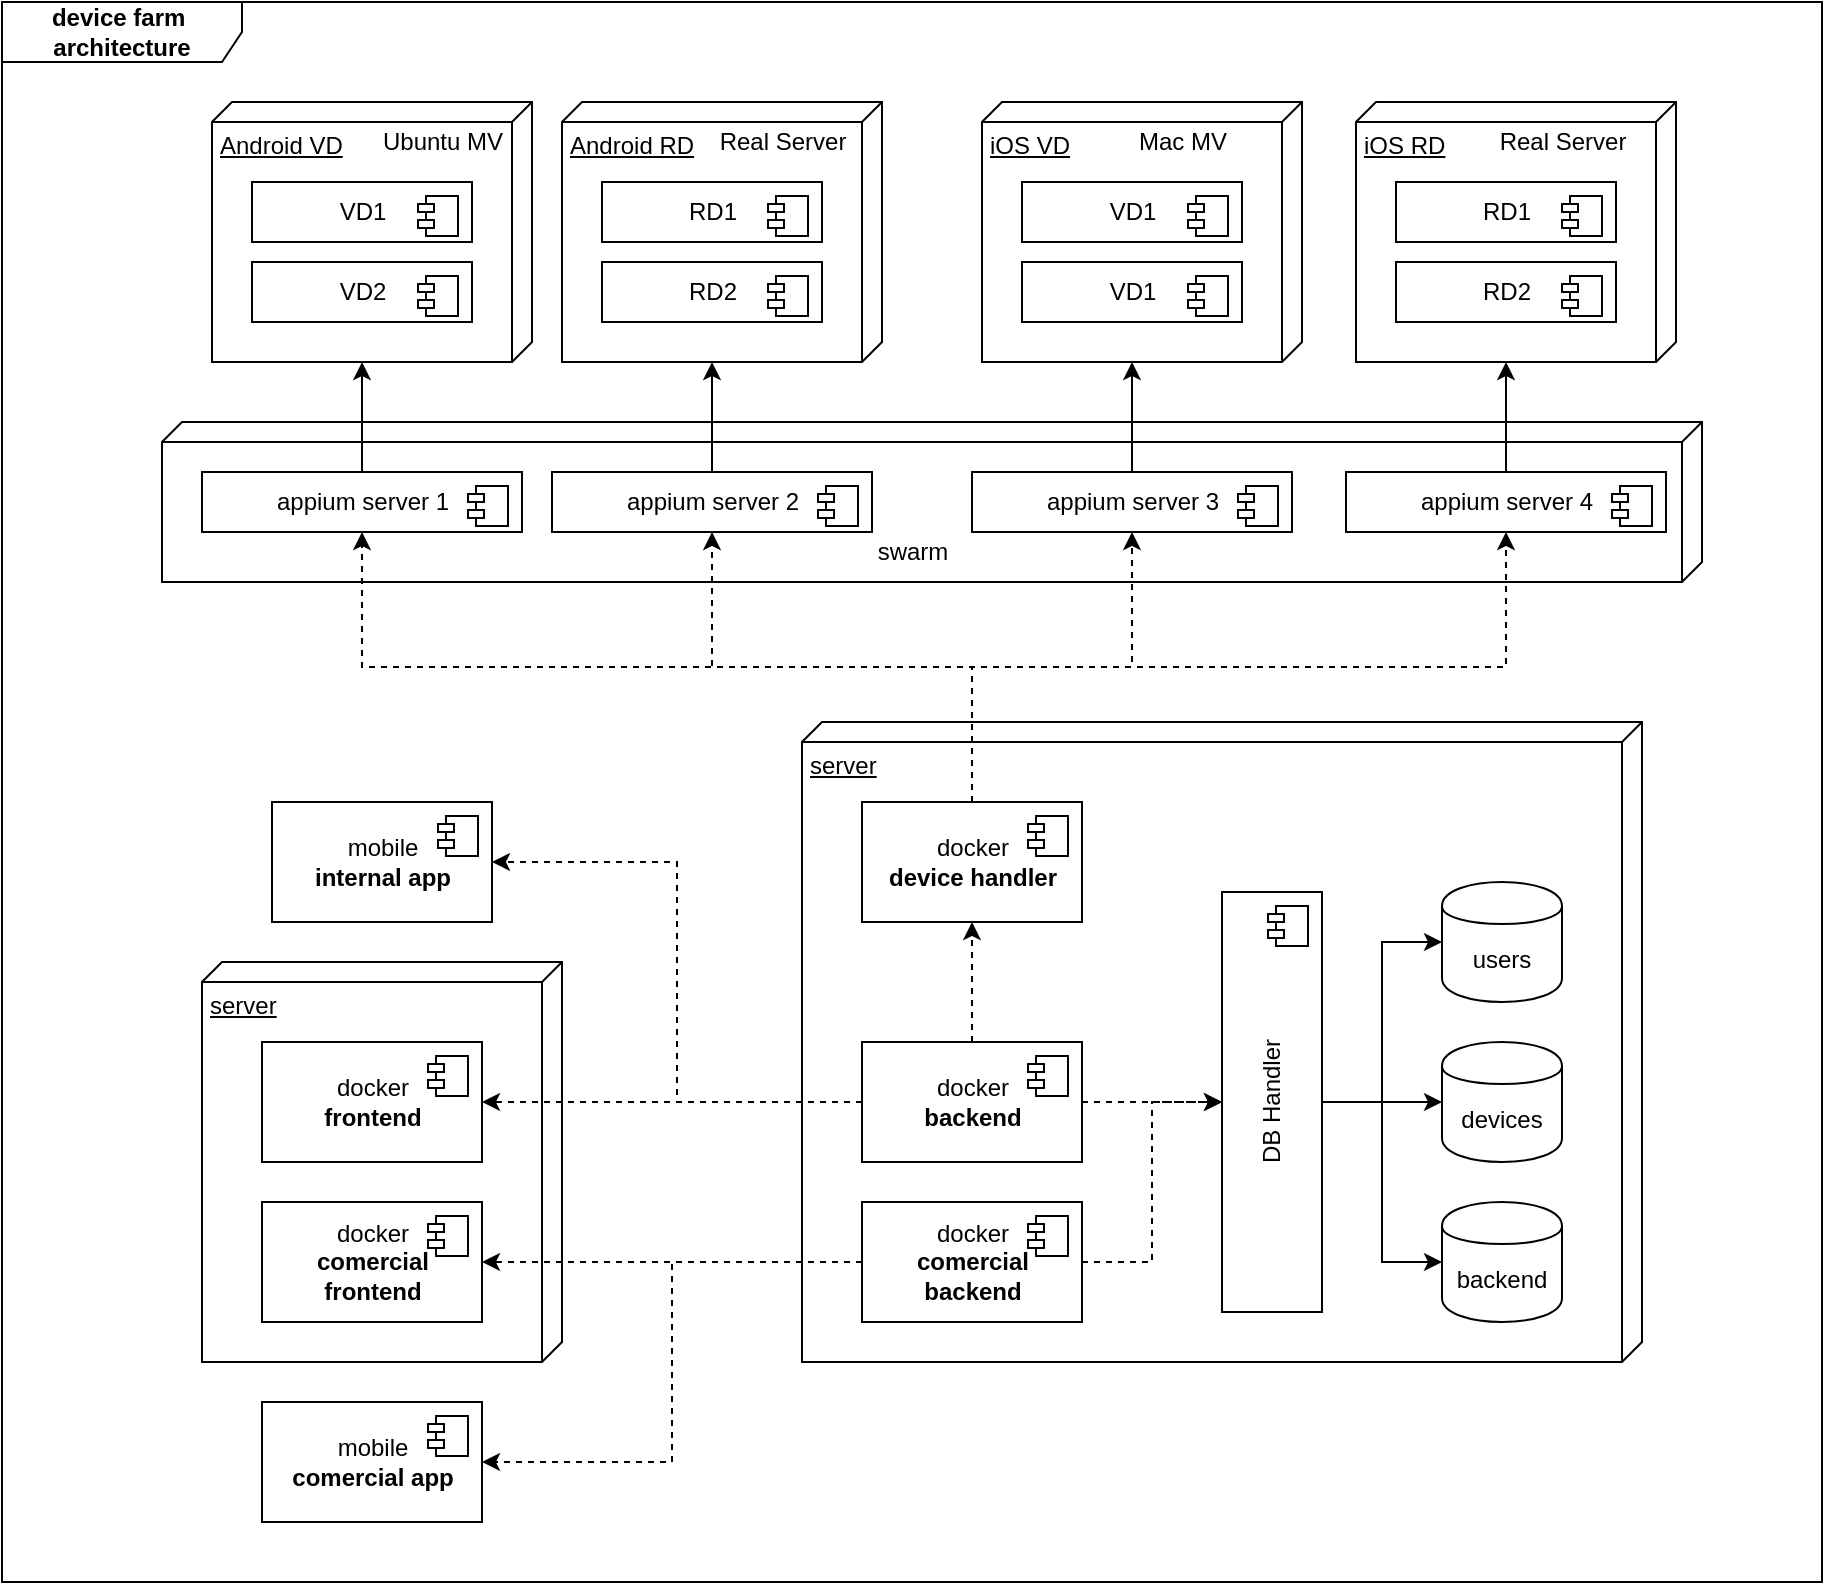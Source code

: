 <mxfile version="12.4.2" type="device" pages="1"><diagram id="OIqNsHX1SlUdjTJpq4lq" name="Page-1"><mxGraphModel dx="1357" dy="2029" grid="1" gridSize="10" guides="1" tooltips="1" connect="1" arrows="1" fold="1" page="1" pageScale="1" pageWidth="827" pageHeight="1169" math="0" shadow="0"><root><mxCell id="0"/><mxCell id="1" parent="0"/><mxCell id="rerrzH6YfRB1fIW9fCWe-100" value="&lt;b&gt;device farm&amp;nbsp;&lt;br&gt;architecture&lt;/b&gt;" style="shape=umlFrame;whiteSpace=wrap;html=1;width=120;height=30;" vertex="1" parent="1"><mxGeometry x="150" y="-180" width="910" height="790" as="geometry"/></mxCell><mxCell id="rerrzH6YfRB1fIW9fCWe-65" value="" style="verticalAlign=top;align=left;spacingTop=8;spacingLeft=2;spacingRight=12;shape=cube;size=10;direction=south;fontStyle=4;html=1;" vertex="1" parent="1"><mxGeometry x="230" y="30" width="770" height="80" as="geometry"/></mxCell><mxCell id="rerrzH6YfRB1fIW9fCWe-3" value="server" style="verticalAlign=top;align=left;spacingTop=8;spacingLeft=2;spacingRight=12;shape=cube;size=10;direction=south;fontStyle=4;html=1;" vertex="1" parent="1"><mxGeometry x="250" y="300" width="180" height="200" as="geometry"/></mxCell><mxCell id="rerrzH6YfRB1fIW9fCWe-6" value="server" style="verticalAlign=top;align=left;spacingTop=8;spacingLeft=2;spacingRight=12;shape=cube;size=10;direction=south;fontStyle=4;html=1;" vertex="1" parent="1"><mxGeometry x="550" y="180" width="420" height="320" as="geometry"/></mxCell><mxCell id="rerrzH6YfRB1fIW9fCWe-15" value="docker&lt;br&gt;&lt;b&gt;frontend&lt;/b&gt;" style="html=1;" vertex="1" parent="1"><mxGeometry x="280" y="340" width="110" height="60" as="geometry"/></mxCell><mxCell id="rerrzH6YfRB1fIW9fCWe-16" value="" style="shape=component;jettyWidth=8;jettyHeight=4;" vertex="1" parent="rerrzH6YfRB1fIW9fCWe-15"><mxGeometry x="1" width="20" height="20" relative="1" as="geometry"><mxPoint x="-27" y="7" as="offset"/></mxGeometry></mxCell><mxCell id="rerrzH6YfRB1fIW9fCWe-21" style="edgeStyle=orthogonalEdgeStyle;rounded=0;orthogonalLoop=1;jettySize=auto;html=1;exitX=0;exitY=0.5;exitDx=0;exitDy=0;entryX=1;entryY=0.5;entryDx=0;entryDy=0;dashed=1;" edge="1" parent="1" source="rerrzH6YfRB1fIW9fCWe-17" target="rerrzH6YfRB1fIW9fCWe-15"><mxGeometry relative="1" as="geometry"/></mxCell><mxCell id="rerrzH6YfRB1fIW9fCWe-22" style="edgeStyle=orthogonalEdgeStyle;rounded=0;orthogonalLoop=1;jettySize=auto;html=1;exitX=0.5;exitY=0;exitDx=0;exitDy=0;entryX=0.5;entryY=1;entryDx=0;entryDy=0;dashed=1;" edge="1" parent="1" source="rerrzH6YfRB1fIW9fCWe-17" target="rerrzH6YfRB1fIW9fCWe-19"><mxGeometry relative="1" as="geometry"/></mxCell><mxCell id="rerrzH6YfRB1fIW9fCWe-76" style="edgeStyle=orthogonalEdgeStyle;rounded=0;orthogonalLoop=1;jettySize=auto;html=1;exitX=1;exitY=0.5;exitDx=0;exitDy=0;entryX=0;entryY=0.5;entryDx=0;entryDy=0;dashed=1;" edge="1" parent="1" source="rerrzH6YfRB1fIW9fCWe-17" target="rerrzH6YfRB1fIW9fCWe-74"><mxGeometry relative="1" as="geometry"/></mxCell><mxCell id="rerrzH6YfRB1fIW9fCWe-17" value="docker&lt;br&gt;&lt;b&gt;backend&lt;/b&gt;" style="html=1;" vertex="1" parent="1"><mxGeometry x="580" y="340" width="110" height="60" as="geometry"/></mxCell><mxCell id="rerrzH6YfRB1fIW9fCWe-18" value="" style="shape=component;jettyWidth=8;jettyHeight=4;" vertex="1" parent="rerrzH6YfRB1fIW9fCWe-17"><mxGeometry x="1" width="20" height="20" relative="1" as="geometry"><mxPoint x="-27" y="7" as="offset"/></mxGeometry></mxCell><mxCell id="rerrzH6YfRB1fIW9fCWe-89" style="edgeStyle=orthogonalEdgeStyle;rounded=0;orthogonalLoop=1;jettySize=auto;html=1;exitX=0.5;exitY=0;exitDx=0;exitDy=0;dashed=1;entryX=0.5;entryY=1;entryDx=0;entryDy=0;" edge="1" parent="1" source="rerrzH6YfRB1fIW9fCWe-19" target="rerrzH6YfRB1fIW9fCWe-47"><mxGeometry relative="1" as="geometry"><mxPoint x="610" y="130" as="targetPoint"/></mxGeometry></mxCell><mxCell id="rerrzH6YfRB1fIW9fCWe-90" style="edgeStyle=orthogonalEdgeStyle;rounded=0;orthogonalLoop=1;jettySize=auto;html=1;exitX=0.5;exitY=0;exitDx=0;exitDy=0;entryX=0.5;entryY=1;entryDx=0;entryDy=0;dashed=1;" edge="1" parent="1" source="rerrzH6YfRB1fIW9fCWe-19" target="rerrzH6YfRB1fIW9fCWe-49"><mxGeometry relative="1" as="geometry"/></mxCell><mxCell id="rerrzH6YfRB1fIW9fCWe-91" style="edgeStyle=orthogonalEdgeStyle;rounded=0;orthogonalLoop=1;jettySize=auto;html=1;exitX=0.5;exitY=0;exitDx=0;exitDy=0;entryX=0.5;entryY=1;entryDx=0;entryDy=0;dashed=1;" edge="1" parent="1" source="rerrzH6YfRB1fIW9fCWe-19" target="rerrzH6YfRB1fIW9fCWe-61"><mxGeometry relative="1" as="geometry"/></mxCell><mxCell id="rerrzH6YfRB1fIW9fCWe-92" style="edgeStyle=orthogonalEdgeStyle;rounded=0;orthogonalLoop=1;jettySize=auto;html=1;exitX=0.5;exitY=0;exitDx=0;exitDy=0;entryX=0.5;entryY=1;entryDx=0;entryDy=0;dashed=1;" edge="1" parent="1" source="rerrzH6YfRB1fIW9fCWe-19" target="rerrzH6YfRB1fIW9fCWe-63"><mxGeometry relative="1" as="geometry"/></mxCell><mxCell id="rerrzH6YfRB1fIW9fCWe-109" style="edgeStyle=orthogonalEdgeStyle;rounded=0;orthogonalLoop=1;jettySize=auto;html=1;exitX=0;exitY=0.5;exitDx=0;exitDy=0;entryX=1;entryY=0.5;entryDx=0;entryDy=0;dashed=1;" edge="1" parent="1" source="rerrzH6YfRB1fIW9fCWe-17" target="rerrzH6YfRB1fIW9fCWe-103"><mxGeometry relative="1" as="geometry"/></mxCell><mxCell id="rerrzH6YfRB1fIW9fCWe-19" value="docker&lt;br&gt;&lt;b&gt;device handler&lt;/b&gt;" style="html=1;" vertex="1" parent="1"><mxGeometry x="580" y="220" width="110" height="60" as="geometry"/></mxCell><mxCell id="rerrzH6YfRB1fIW9fCWe-20" value="" style="shape=component;jettyWidth=8;jettyHeight=4;" vertex="1" parent="rerrzH6YfRB1fIW9fCWe-19"><mxGeometry x="1" width="20" height="20" relative="1" as="geometry"><mxPoint x="-27" y="7" as="offset"/></mxGeometry></mxCell><mxCell id="rerrzH6YfRB1fIW9fCWe-30" value="Android VD" style="verticalAlign=top;align=left;spacingTop=8;spacingLeft=2;spacingRight=12;shape=cube;size=10;direction=south;fontStyle=4;html=1;" vertex="1" parent="1"><mxGeometry x="255" y="-130" width="160" height="130" as="geometry"/></mxCell><mxCell id="rerrzH6YfRB1fIW9fCWe-25" value="VD1" style="html=1;" vertex="1" parent="1"><mxGeometry x="275" y="-90" width="110" height="30" as="geometry"/></mxCell><mxCell id="rerrzH6YfRB1fIW9fCWe-26" value="" style="shape=component;jettyWidth=8;jettyHeight=4;" vertex="1" parent="rerrzH6YfRB1fIW9fCWe-25"><mxGeometry x="1" width="20" height="20" relative="1" as="geometry"><mxPoint x="-27" y="7" as="offset"/></mxGeometry></mxCell><mxCell id="rerrzH6YfRB1fIW9fCWe-28" value="VD2" style="html=1;" vertex="1" parent="1"><mxGeometry x="275" y="-50" width="110" height="30" as="geometry"/></mxCell><mxCell id="rerrzH6YfRB1fIW9fCWe-29" value="" style="shape=component;jettyWidth=8;jettyHeight=4;" vertex="1" parent="rerrzH6YfRB1fIW9fCWe-28"><mxGeometry x="1" width="20" height="20" relative="1" as="geometry"><mxPoint x="-27" y="7" as="offset"/></mxGeometry></mxCell><mxCell id="rerrzH6YfRB1fIW9fCWe-31" value="Android RD" style="verticalAlign=top;align=left;spacingTop=8;spacingLeft=2;spacingRight=12;shape=cube;size=10;direction=south;fontStyle=4;html=1;" vertex="1" parent="1"><mxGeometry x="430" y="-130" width="160" height="130" as="geometry"/></mxCell><mxCell id="rerrzH6YfRB1fIW9fCWe-32" value="RD1" style="html=1;" vertex="1" parent="1"><mxGeometry x="450" y="-90" width="110" height="30" as="geometry"/></mxCell><mxCell id="rerrzH6YfRB1fIW9fCWe-33" value="" style="shape=component;jettyWidth=8;jettyHeight=4;" vertex="1" parent="rerrzH6YfRB1fIW9fCWe-32"><mxGeometry x="1" width="20" height="20" relative="1" as="geometry"><mxPoint x="-27" y="7" as="offset"/></mxGeometry></mxCell><mxCell id="rerrzH6YfRB1fIW9fCWe-34" value="RD2" style="html=1;" vertex="1" parent="1"><mxGeometry x="450" y="-50" width="110" height="30" as="geometry"/></mxCell><mxCell id="rerrzH6YfRB1fIW9fCWe-35" value="" style="shape=component;jettyWidth=8;jettyHeight=4;" vertex="1" parent="rerrzH6YfRB1fIW9fCWe-34"><mxGeometry x="1" width="20" height="20" relative="1" as="geometry"><mxPoint x="-27" y="7" as="offset"/></mxGeometry></mxCell><mxCell id="rerrzH6YfRB1fIW9fCWe-93" style="edgeStyle=orthogonalEdgeStyle;rounded=0;orthogonalLoop=1;jettySize=auto;html=1;exitX=0.5;exitY=0;exitDx=0;exitDy=0;entryX=0;entryY=0;entryDx=130;entryDy=85;entryPerimeter=0;" edge="1" parent="1" source="rerrzH6YfRB1fIW9fCWe-47" target="rerrzH6YfRB1fIW9fCWe-30"><mxGeometry relative="1" as="geometry"/></mxCell><mxCell id="rerrzH6YfRB1fIW9fCWe-47" value="appium server 1" style="html=1;" vertex="1" parent="1"><mxGeometry x="250" y="55" width="160" height="30" as="geometry"/></mxCell><mxCell id="rerrzH6YfRB1fIW9fCWe-48" value="" style="shape=component;jettyWidth=8;jettyHeight=4;" vertex="1" parent="rerrzH6YfRB1fIW9fCWe-47"><mxGeometry x="1" width="20" height="20" relative="1" as="geometry"><mxPoint x="-27" y="7" as="offset"/></mxGeometry></mxCell><mxCell id="rerrzH6YfRB1fIW9fCWe-97" style="edgeStyle=orthogonalEdgeStyle;rounded=0;orthogonalLoop=1;jettySize=auto;html=1;exitX=0.5;exitY=0;exitDx=0;exitDy=0;entryX=0;entryY=0;entryDx=130;entryDy=85;entryPerimeter=0;" edge="1" parent="1" source="rerrzH6YfRB1fIW9fCWe-49" target="rerrzH6YfRB1fIW9fCWe-31"><mxGeometry relative="1" as="geometry"/></mxCell><mxCell id="rerrzH6YfRB1fIW9fCWe-49" value="appium server 2" style="html=1;" vertex="1" parent="1"><mxGeometry x="425" y="55" width="160" height="30" as="geometry"/></mxCell><mxCell id="rerrzH6YfRB1fIW9fCWe-50" value="" style="shape=component;jettyWidth=8;jettyHeight=4;" vertex="1" parent="rerrzH6YfRB1fIW9fCWe-49"><mxGeometry x="1" width="20" height="20" relative="1" as="geometry"><mxPoint x="-27" y="7" as="offset"/></mxGeometry></mxCell><mxCell id="rerrzH6YfRB1fIW9fCWe-51" value="iOS VD" style="verticalAlign=top;align=left;spacingTop=8;spacingLeft=2;spacingRight=12;shape=cube;size=10;direction=south;fontStyle=4;html=1;" vertex="1" parent="1"><mxGeometry x="640" y="-130" width="160" height="130" as="geometry"/></mxCell><mxCell id="rerrzH6YfRB1fIW9fCWe-52" value="VD1" style="html=1;" vertex="1" parent="1"><mxGeometry x="660" y="-90" width="110" height="30" as="geometry"/></mxCell><mxCell id="rerrzH6YfRB1fIW9fCWe-53" value="" style="shape=component;jettyWidth=8;jettyHeight=4;" vertex="1" parent="rerrzH6YfRB1fIW9fCWe-52"><mxGeometry x="1" width="20" height="20" relative="1" as="geometry"><mxPoint x="-27" y="7" as="offset"/></mxGeometry></mxCell><mxCell id="rerrzH6YfRB1fIW9fCWe-54" value="VD1" style="html=1;" vertex="1" parent="1"><mxGeometry x="660" y="-50" width="110" height="30" as="geometry"/></mxCell><mxCell id="rerrzH6YfRB1fIW9fCWe-55" value="" style="shape=component;jettyWidth=8;jettyHeight=4;" vertex="1" parent="rerrzH6YfRB1fIW9fCWe-54"><mxGeometry x="1" width="20" height="20" relative="1" as="geometry"><mxPoint x="-27" y="7" as="offset"/></mxGeometry></mxCell><mxCell id="rerrzH6YfRB1fIW9fCWe-56" value="iOS RD" style="verticalAlign=top;align=left;spacingTop=8;spacingLeft=2;spacingRight=12;shape=cube;size=10;direction=south;fontStyle=4;html=1;" vertex="1" parent="1"><mxGeometry x="827" y="-130" width="160" height="130" as="geometry"/></mxCell><mxCell id="rerrzH6YfRB1fIW9fCWe-57" value="RD1" style="html=1;" vertex="1" parent="1"><mxGeometry x="847" y="-90" width="110" height="30" as="geometry"/></mxCell><mxCell id="rerrzH6YfRB1fIW9fCWe-58" value="" style="shape=component;jettyWidth=8;jettyHeight=4;" vertex="1" parent="rerrzH6YfRB1fIW9fCWe-57"><mxGeometry x="1" width="20" height="20" relative="1" as="geometry"><mxPoint x="-27" y="7" as="offset"/></mxGeometry></mxCell><mxCell id="rerrzH6YfRB1fIW9fCWe-59" value="RD2" style="html=1;" vertex="1" parent="1"><mxGeometry x="847" y="-50" width="110" height="30" as="geometry"/></mxCell><mxCell id="rerrzH6YfRB1fIW9fCWe-60" value="" style="shape=component;jettyWidth=8;jettyHeight=4;" vertex="1" parent="rerrzH6YfRB1fIW9fCWe-59"><mxGeometry x="1" width="20" height="20" relative="1" as="geometry"><mxPoint x="-27" y="7" as="offset"/></mxGeometry></mxCell><mxCell id="rerrzH6YfRB1fIW9fCWe-95" style="edgeStyle=orthogonalEdgeStyle;rounded=0;orthogonalLoop=1;jettySize=auto;html=1;exitX=0.5;exitY=0;exitDx=0;exitDy=0;entryX=0;entryY=0;entryDx=130;entryDy=85;entryPerimeter=0;" edge="1" parent="1" source="rerrzH6YfRB1fIW9fCWe-61" target="rerrzH6YfRB1fIW9fCWe-51"><mxGeometry relative="1" as="geometry"/></mxCell><mxCell id="rerrzH6YfRB1fIW9fCWe-61" value="appium server 3" style="html=1;" vertex="1" parent="1"><mxGeometry x="635" y="55" width="160" height="30" as="geometry"/></mxCell><mxCell id="rerrzH6YfRB1fIW9fCWe-62" value="" style="shape=component;jettyWidth=8;jettyHeight=4;" vertex="1" parent="rerrzH6YfRB1fIW9fCWe-61"><mxGeometry x="1" width="20" height="20" relative="1" as="geometry"><mxPoint x="-27" y="7" as="offset"/></mxGeometry></mxCell><mxCell id="rerrzH6YfRB1fIW9fCWe-96" style="edgeStyle=orthogonalEdgeStyle;rounded=0;orthogonalLoop=1;jettySize=auto;html=1;exitX=0.5;exitY=0;exitDx=0;exitDy=0;entryX=0;entryY=0;entryDx=130;entryDy=85;entryPerimeter=0;" edge="1" parent="1" source="rerrzH6YfRB1fIW9fCWe-63" target="rerrzH6YfRB1fIW9fCWe-56"><mxGeometry relative="1" as="geometry"/></mxCell><mxCell id="rerrzH6YfRB1fIW9fCWe-63" value="appium server 4" style="html=1;" vertex="1" parent="1"><mxGeometry x="822" y="55" width="160" height="30" as="geometry"/></mxCell><mxCell id="rerrzH6YfRB1fIW9fCWe-64" value="" style="shape=component;jettyWidth=8;jettyHeight=4;" vertex="1" parent="rerrzH6YfRB1fIW9fCWe-63"><mxGeometry x="1" width="20" height="20" relative="1" as="geometry"><mxPoint x="-27" y="7" as="offset"/></mxGeometry></mxCell><mxCell id="rerrzH6YfRB1fIW9fCWe-23" value="devices" style="shape=cylinder;whiteSpace=wrap;html=1;boundedLbl=1;backgroundOutline=1;" vertex="1" parent="1"><mxGeometry x="870" y="340" width="60" height="60" as="geometry"/></mxCell><mxCell id="rerrzH6YfRB1fIW9fCWe-72" value="users" style="shape=cylinder;whiteSpace=wrap;html=1;boundedLbl=1;backgroundOutline=1;" vertex="1" parent="1"><mxGeometry x="870" y="260" width="60" height="60" as="geometry"/></mxCell><mxCell id="rerrzH6YfRB1fIW9fCWe-73" value="backend" style="shape=cylinder;whiteSpace=wrap;html=1;boundedLbl=1;backgroundOutline=1;" vertex="1" parent="1"><mxGeometry x="870" y="420" width="60" height="60" as="geometry"/></mxCell><mxCell id="rerrzH6YfRB1fIW9fCWe-77" style="edgeStyle=orthogonalEdgeStyle;rounded=0;orthogonalLoop=1;jettySize=auto;html=1;exitX=1;exitY=0.5;exitDx=0;exitDy=0;entryX=0;entryY=0.5;entryDx=0;entryDy=0;" edge="1" parent="1" source="rerrzH6YfRB1fIW9fCWe-74" target="rerrzH6YfRB1fIW9fCWe-72"><mxGeometry relative="1" as="geometry"/></mxCell><mxCell id="rerrzH6YfRB1fIW9fCWe-78" style="edgeStyle=orthogonalEdgeStyle;rounded=0;orthogonalLoop=1;jettySize=auto;html=1;exitX=1;exitY=0.5;exitDx=0;exitDy=0;entryX=0;entryY=0.5;entryDx=0;entryDy=0;" edge="1" parent="1" source="rerrzH6YfRB1fIW9fCWe-74" target="rerrzH6YfRB1fIW9fCWe-23"><mxGeometry relative="1" as="geometry"/></mxCell><mxCell id="rerrzH6YfRB1fIW9fCWe-79" style="edgeStyle=orthogonalEdgeStyle;rounded=0;orthogonalLoop=1;jettySize=auto;html=1;exitX=1;exitY=0.5;exitDx=0;exitDy=0;entryX=0;entryY=0.5;entryDx=0;entryDy=0;" edge="1" parent="1" source="rerrzH6YfRB1fIW9fCWe-74" target="rerrzH6YfRB1fIW9fCWe-73"><mxGeometry relative="1" as="geometry"/></mxCell><mxCell id="rerrzH6YfRB1fIW9fCWe-74" value="DB Handler" style="html=1;horizontal=0;" vertex="1" parent="1"><mxGeometry x="760" y="265" width="50" height="210" as="geometry"/></mxCell><mxCell id="rerrzH6YfRB1fIW9fCWe-75" value="" style="shape=component;jettyWidth=8;jettyHeight=4;" vertex="1" parent="rerrzH6YfRB1fIW9fCWe-74"><mxGeometry x="1" width="20" height="20" relative="1" as="geometry"><mxPoint x="-27" y="7" as="offset"/></mxGeometry></mxCell><mxCell id="rerrzH6YfRB1fIW9fCWe-80" value="docker&lt;br&gt;&lt;b&gt;comercial &lt;br&gt;frontend&lt;/b&gt;" style="html=1;" vertex="1" parent="1"><mxGeometry x="280" y="420" width="110" height="60" as="geometry"/></mxCell><mxCell id="rerrzH6YfRB1fIW9fCWe-81" value="" style="shape=component;jettyWidth=8;jettyHeight=4;" vertex="1" parent="rerrzH6YfRB1fIW9fCWe-80"><mxGeometry x="1" width="20" height="20" relative="1" as="geometry"><mxPoint x="-27" y="7" as="offset"/></mxGeometry></mxCell><mxCell id="rerrzH6YfRB1fIW9fCWe-86" style="edgeStyle=orthogonalEdgeStyle;rounded=0;orthogonalLoop=1;jettySize=auto;html=1;exitX=0;exitY=0.5;exitDx=0;exitDy=0;entryX=1;entryY=0.5;entryDx=0;entryDy=0;dashed=1;" edge="1" parent="1" source="rerrzH6YfRB1fIW9fCWe-82" target="rerrzH6YfRB1fIW9fCWe-80"><mxGeometry relative="1" as="geometry"/></mxCell><mxCell id="rerrzH6YfRB1fIW9fCWe-87" style="edgeStyle=orthogonalEdgeStyle;rounded=0;orthogonalLoop=1;jettySize=auto;html=1;exitX=1;exitY=0.5;exitDx=0;exitDy=0;entryX=0;entryY=0.5;entryDx=0;entryDy=0;dashed=1;" edge="1" parent="1" source="rerrzH6YfRB1fIW9fCWe-82" target="rerrzH6YfRB1fIW9fCWe-74"><mxGeometry relative="1" as="geometry"/></mxCell><mxCell id="rerrzH6YfRB1fIW9fCWe-111" style="edgeStyle=orthogonalEdgeStyle;rounded=0;orthogonalLoop=1;jettySize=auto;html=1;exitX=0;exitY=0.5;exitDx=0;exitDy=0;entryX=1;entryY=0.5;entryDx=0;entryDy=0;dashed=1;" edge="1" parent="1" source="rerrzH6YfRB1fIW9fCWe-82" target="rerrzH6YfRB1fIW9fCWe-101"><mxGeometry relative="1" as="geometry"/></mxCell><mxCell id="rerrzH6YfRB1fIW9fCWe-82" value="docker&lt;br&gt;&lt;b&gt;comercial &lt;br&gt;backend&lt;/b&gt;" style="html=1;" vertex="1" parent="1"><mxGeometry x="580" y="420" width="110" height="60" as="geometry"/></mxCell><mxCell id="rerrzH6YfRB1fIW9fCWe-83" value="" style="shape=component;jettyWidth=8;jettyHeight=4;" vertex="1" parent="rerrzH6YfRB1fIW9fCWe-82"><mxGeometry x="1" width="20" height="20" relative="1" as="geometry"><mxPoint x="-27" y="7" as="offset"/></mxGeometry></mxCell><mxCell id="rerrzH6YfRB1fIW9fCWe-99" value="swarm" style="text;html=1;align=center;verticalAlign=middle;resizable=0;points=[];;autosize=1;" vertex="1" parent="1"><mxGeometry x="580" y="85" width="50" height="20" as="geometry"/></mxCell><mxCell id="rerrzH6YfRB1fIW9fCWe-101" value="mobile&lt;br&gt;&lt;b&gt;comercial app&lt;/b&gt;" style="html=1;" vertex="1" parent="1"><mxGeometry x="280" y="520" width="110" height="60" as="geometry"/></mxCell><mxCell id="rerrzH6YfRB1fIW9fCWe-102" value="" style="shape=component;jettyWidth=8;jettyHeight=4;" vertex="1" parent="rerrzH6YfRB1fIW9fCWe-101"><mxGeometry x="1" width="20" height="20" relative="1" as="geometry"><mxPoint x="-27" y="7" as="offset"/></mxGeometry></mxCell><mxCell id="rerrzH6YfRB1fIW9fCWe-103" value="mobile&lt;br&gt;&lt;b&gt;internal app&lt;/b&gt;" style="html=1;" vertex="1" parent="1"><mxGeometry x="285" y="220" width="110" height="60" as="geometry"/></mxCell><mxCell id="rerrzH6YfRB1fIW9fCWe-104" value="" style="shape=component;jettyWidth=8;jettyHeight=4;" vertex="1" parent="rerrzH6YfRB1fIW9fCWe-103"><mxGeometry x="1" width="20" height="20" relative="1" as="geometry"><mxPoint x="-27" y="7" as="offset"/></mxGeometry></mxCell><mxCell id="rerrzH6YfRB1fIW9fCWe-113" value="Ubuntu MV" style="text;html=1;align=center;verticalAlign=middle;resizable=0;points=[];;autosize=1;" vertex="1" parent="1"><mxGeometry x="330" y="-120" width="80" height="20" as="geometry"/></mxCell><mxCell id="rerrzH6YfRB1fIW9fCWe-114" value="Mac MV" style="text;html=1;align=center;verticalAlign=middle;resizable=0;points=[];;autosize=1;" vertex="1" parent="1"><mxGeometry x="710" y="-120" width="60" height="20" as="geometry"/></mxCell><mxCell id="rerrzH6YfRB1fIW9fCWe-115" value="Real Server" style="text;html=1;align=center;verticalAlign=middle;resizable=0;points=[];;autosize=1;" vertex="1" parent="1"><mxGeometry x="500" y="-120" width="80" height="20" as="geometry"/></mxCell><mxCell id="rerrzH6YfRB1fIW9fCWe-116" value="Real Server" style="text;html=1;align=center;verticalAlign=middle;resizable=0;points=[];;autosize=1;" vertex="1" parent="1"><mxGeometry x="890" y="-120" width="80" height="20" as="geometry"/></mxCell></root></mxGraphModel></diagram></mxfile>
